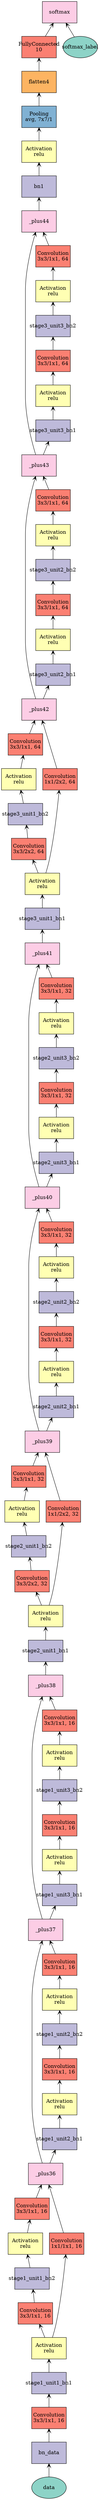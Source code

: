 digraph model_network {
	data [label=data fillcolor="#8dd3c7" fixedsize=true height=0.8034 shape=oval style=filled width=1.3]
	bn_data [label=bn_data fillcolor="#bebada" fixedsize=true height=0.8034 shape=box style=filled width=1.3]
	conv0 [label="Convolution\n3x3/1x1, 16" fillcolor="#fb8072" fixedsize=true height=0.8034 shape=box style=filled width=1.3]
	stage1_unit1_bn1 [label=stage1_unit1_bn1 fillcolor="#bebada" fixedsize=true height=0.8034 shape=box style=filled width=1.3]
	stage1_unit1_relu1 [label="Activation\nrelu" fillcolor="#ffffb3" fixedsize=true height=0.8034 shape=box style=filled width=1.3]
	stage1_unit1_conv1 [label="Convolution\n3x3/1x1, 16" fillcolor="#fb8072" fixedsize=true height=0.8034 shape=box style=filled width=1.3]
	stage1_unit1_bn2 [label=stage1_unit1_bn2 fillcolor="#bebada" fixedsize=true height=0.8034 shape=box style=filled width=1.3]
	stage1_unit1_relu2 [label="Activation\nrelu" fillcolor="#ffffb3" fixedsize=true height=0.8034 shape=box style=filled width=1.3]
	stage1_unit1_conv2 [label="Convolution\n3x3/1x1, 16" fillcolor="#fb8072" fixedsize=true height=0.8034 shape=box style=filled width=1.3]
	stage1_unit1_sc [label="Convolution\n1x1/1x1, 16" fillcolor="#fb8072" fixedsize=true height=0.8034 shape=box style=filled width=1.3]
	_plus36 [label=_plus36 fillcolor="#fccde5" fixedsize=true height=0.8034 shape=box style=filled width=1.3]
	stage1_unit2_bn1 [label=stage1_unit2_bn1 fillcolor="#bebada" fixedsize=true height=0.8034 shape=box style=filled width=1.3]
	stage1_unit2_relu1 [label="Activation\nrelu" fillcolor="#ffffb3" fixedsize=true height=0.8034 shape=box style=filled width=1.3]
	stage1_unit2_conv1 [label="Convolution\n3x3/1x1, 16" fillcolor="#fb8072" fixedsize=true height=0.8034 shape=box style=filled width=1.3]
	stage1_unit2_bn2 [label=stage1_unit2_bn2 fillcolor="#bebada" fixedsize=true height=0.8034 shape=box style=filled width=1.3]
	stage1_unit2_relu2 [label="Activation\nrelu" fillcolor="#ffffb3" fixedsize=true height=0.8034 shape=box style=filled width=1.3]
	stage1_unit2_conv2 [label="Convolution\n3x3/1x1, 16" fillcolor="#fb8072" fixedsize=true height=0.8034 shape=box style=filled width=1.3]
	_plus37 [label=_plus37 fillcolor="#fccde5" fixedsize=true height=0.8034 shape=box style=filled width=1.3]
	stage1_unit3_bn1 [label=stage1_unit3_bn1 fillcolor="#bebada" fixedsize=true height=0.8034 shape=box style=filled width=1.3]
	stage1_unit3_relu1 [label="Activation\nrelu" fillcolor="#ffffb3" fixedsize=true height=0.8034 shape=box style=filled width=1.3]
	stage1_unit3_conv1 [label="Convolution\n3x3/1x1, 16" fillcolor="#fb8072" fixedsize=true height=0.8034 shape=box style=filled width=1.3]
	stage1_unit3_bn2 [label=stage1_unit3_bn2 fillcolor="#bebada" fixedsize=true height=0.8034 shape=box style=filled width=1.3]
	stage1_unit3_relu2 [label="Activation\nrelu" fillcolor="#ffffb3" fixedsize=true height=0.8034 shape=box style=filled width=1.3]
	stage1_unit3_conv2 [label="Convolution\n3x3/1x1, 16" fillcolor="#fb8072" fixedsize=true height=0.8034 shape=box style=filled width=1.3]
	_plus38 [label=_plus38 fillcolor="#fccde5" fixedsize=true height=0.8034 shape=box style=filled width=1.3]
	stage2_unit1_bn1 [label=stage2_unit1_bn1 fillcolor="#bebada" fixedsize=true height=0.8034 shape=box style=filled width=1.3]
	stage2_unit1_relu1 [label="Activation\nrelu" fillcolor="#ffffb3" fixedsize=true height=0.8034 shape=box style=filled width=1.3]
	stage2_unit1_conv1 [label="Convolution\n3x3/2x2, 32" fillcolor="#fb8072" fixedsize=true height=0.8034 shape=box style=filled width=1.3]
	stage2_unit1_bn2 [label=stage2_unit1_bn2 fillcolor="#bebada" fixedsize=true height=0.8034 shape=box style=filled width=1.3]
	stage2_unit1_relu2 [label="Activation\nrelu" fillcolor="#ffffb3" fixedsize=true height=0.8034 shape=box style=filled width=1.3]
	stage2_unit1_conv2 [label="Convolution\n3x3/1x1, 32" fillcolor="#fb8072" fixedsize=true height=0.8034 shape=box style=filled width=1.3]
	stage2_unit1_sc [label="Convolution\n1x1/2x2, 32" fillcolor="#fb8072" fixedsize=true height=0.8034 shape=box style=filled width=1.3]
	_plus39 [label=_plus39 fillcolor="#fccde5" fixedsize=true height=0.8034 shape=box style=filled width=1.3]
	stage2_unit2_bn1 [label=stage2_unit2_bn1 fillcolor="#bebada" fixedsize=true height=0.8034 shape=box style=filled width=1.3]
	stage2_unit2_relu1 [label="Activation\nrelu" fillcolor="#ffffb3" fixedsize=true height=0.8034 shape=box style=filled width=1.3]
	stage2_unit2_conv1 [label="Convolution\n3x3/1x1, 32" fillcolor="#fb8072" fixedsize=true height=0.8034 shape=box style=filled width=1.3]
	stage2_unit2_bn2 [label=stage2_unit2_bn2 fillcolor="#bebada" fixedsize=true height=0.8034 shape=box style=filled width=1.3]
	stage2_unit2_relu2 [label="Activation\nrelu" fillcolor="#ffffb3" fixedsize=true height=0.8034 shape=box style=filled width=1.3]
	stage2_unit2_conv2 [label="Convolution\n3x3/1x1, 32" fillcolor="#fb8072" fixedsize=true height=0.8034 shape=box style=filled width=1.3]
	_plus40 [label=_plus40 fillcolor="#fccde5" fixedsize=true height=0.8034 shape=box style=filled width=1.3]
	stage2_unit3_bn1 [label=stage2_unit3_bn1 fillcolor="#bebada" fixedsize=true height=0.8034 shape=box style=filled width=1.3]
	stage2_unit3_relu1 [label="Activation\nrelu" fillcolor="#ffffb3" fixedsize=true height=0.8034 shape=box style=filled width=1.3]
	stage2_unit3_conv1 [label="Convolution\n3x3/1x1, 32" fillcolor="#fb8072" fixedsize=true height=0.8034 shape=box style=filled width=1.3]
	stage2_unit3_bn2 [label=stage2_unit3_bn2 fillcolor="#bebada" fixedsize=true height=0.8034 shape=box style=filled width=1.3]
	stage2_unit3_relu2 [label="Activation\nrelu" fillcolor="#ffffb3" fixedsize=true height=0.8034 shape=box style=filled width=1.3]
	stage2_unit3_conv2 [label="Convolution\n3x3/1x1, 32" fillcolor="#fb8072" fixedsize=true height=0.8034 shape=box style=filled width=1.3]
	_plus41 [label=_plus41 fillcolor="#fccde5" fixedsize=true height=0.8034 shape=box style=filled width=1.3]
	stage3_unit1_bn1 [label=stage3_unit1_bn1 fillcolor="#bebada" fixedsize=true height=0.8034 shape=box style=filled width=1.3]
	stage3_unit1_relu1 [label="Activation\nrelu" fillcolor="#ffffb3" fixedsize=true height=0.8034 shape=box style=filled width=1.3]
	stage3_unit1_conv1 [label="Convolution\n3x3/2x2, 64" fillcolor="#fb8072" fixedsize=true height=0.8034 shape=box style=filled width=1.3]
	stage3_unit1_bn2 [label=stage3_unit1_bn2 fillcolor="#bebada" fixedsize=true height=0.8034 shape=box style=filled width=1.3]
	stage3_unit1_relu2 [label="Activation\nrelu" fillcolor="#ffffb3" fixedsize=true height=0.8034 shape=box style=filled width=1.3]
	stage3_unit1_conv2 [label="Convolution\n3x3/1x1, 64" fillcolor="#fb8072" fixedsize=true height=0.8034 shape=box style=filled width=1.3]
	stage3_unit1_sc [label="Convolution\n1x1/2x2, 64" fillcolor="#fb8072" fixedsize=true height=0.8034 shape=box style=filled width=1.3]
	_plus42 [label=_plus42 fillcolor="#fccde5" fixedsize=true height=0.8034 shape=box style=filled width=1.3]
	stage3_unit2_bn1 [label=stage3_unit2_bn1 fillcolor="#bebada" fixedsize=true height=0.8034 shape=box style=filled width=1.3]
	stage3_unit2_relu1 [label="Activation\nrelu" fillcolor="#ffffb3" fixedsize=true height=0.8034 shape=box style=filled width=1.3]
	stage3_unit2_conv1 [label="Convolution\n3x3/1x1, 64" fillcolor="#fb8072" fixedsize=true height=0.8034 shape=box style=filled width=1.3]
	stage3_unit2_bn2 [label=stage3_unit2_bn2 fillcolor="#bebada" fixedsize=true height=0.8034 shape=box style=filled width=1.3]
	stage3_unit2_relu2 [label="Activation\nrelu" fillcolor="#ffffb3" fixedsize=true height=0.8034 shape=box style=filled width=1.3]
	stage3_unit2_conv2 [label="Convolution\n3x3/1x1, 64" fillcolor="#fb8072" fixedsize=true height=0.8034 shape=box style=filled width=1.3]
	_plus43 [label=_plus43 fillcolor="#fccde5" fixedsize=true height=0.8034 shape=box style=filled width=1.3]
	stage3_unit3_bn1 [label=stage3_unit3_bn1 fillcolor="#bebada" fixedsize=true height=0.8034 shape=box style=filled width=1.3]
	stage3_unit3_relu1 [label="Activation\nrelu" fillcolor="#ffffb3" fixedsize=true height=0.8034 shape=box style=filled width=1.3]
	stage3_unit3_conv1 [label="Convolution\n3x3/1x1, 64" fillcolor="#fb8072" fixedsize=true height=0.8034 shape=box style=filled width=1.3]
	stage3_unit3_bn2 [label=stage3_unit3_bn2 fillcolor="#bebada" fixedsize=true height=0.8034 shape=box style=filled width=1.3]
	stage3_unit3_relu2 [label="Activation\nrelu" fillcolor="#ffffb3" fixedsize=true height=0.8034 shape=box style=filled width=1.3]
	stage3_unit3_conv2 [label="Convolution\n3x3/1x1, 64" fillcolor="#fb8072" fixedsize=true height=0.8034 shape=box style=filled width=1.3]
	_plus44 [label=_plus44 fillcolor="#fccde5" fixedsize=true height=0.8034 shape=box style=filled width=1.3]
	bn1 [label=bn1 fillcolor="#bebada" fixedsize=true height=0.8034 shape=box style=filled width=1.3]
	relu1 [label="Activation\nrelu" fillcolor="#ffffb3" fixedsize=true height=0.8034 shape=box style=filled width=1.3]
	pool1 [label="Pooling\navg, 7x7/1" fillcolor="#80b1d3" fixedsize=true height=0.8034 shape=box style=filled width=1.3]
	flatten4 [label=flatten4 fillcolor="#fdb462" fixedsize=true height=0.8034 shape=box style=filled width=1.3]
	fc1 [label="FullyConnected\n10" fillcolor="#fb8072" fixedsize=true height=0.8034 shape=box style=filled width=1.3]
	softmax_label [label=softmax_label fillcolor="#8dd3c7" fixedsize=true height=0.8034 shape=oval style=filled width=1.3]
	softmax [label=softmax fillcolor="#fccde5" fixedsize=true height=0.8034 shape=box style=filled width=1.3]
	bn_data -> data [arrowtail=open dir=back]
	conv0 -> bn_data [arrowtail=open dir=back]
	stage1_unit1_bn1 -> conv0 [arrowtail=open dir=back]
	stage1_unit1_relu1 -> stage1_unit1_bn1 [arrowtail=open dir=back]
	stage1_unit1_conv1 -> stage1_unit1_relu1 [arrowtail=open dir=back]
	stage1_unit1_bn2 -> stage1_unit1_conv1 [arrowtail=open dir=back]
	stage1_unit1_relu2 -> stage1_unit1_bn2 [arrowtail=open dir=back]
	stage1_unit1_conv2 -> stage1_unit1_relu2 [arrowtail=open dir=back]
	stage1_unit1_sc -> stage1_unit1_relu1 [arrowtail=open dir=back]
	_plus36 -> stage1_unit1_conv2 [arrowtail=open dir=back]
	_plus36 -> stage1_unit1_sc [arrowtail=open dir=back]
	stage1_unit2_bn1 -> _plus36 [arrowtail=open dir=back]
	stage1_unit2_relu1 -> stage1_unit2_bn1 [arrowtail=open dir=back]
	stage1_unit2_conv1 -> stage1_unit2_relu1 [arrowtail=open dir=back]
	stage1_unit2_bn2 -> stage1_unit2_conv1 [arrowtail=open dir=back]
	stage1_unit2_relu2 -> stage1_unit2_bn2 [arrowtail=open dir=back]
	stage1_unit2_conv2 -> stage1_unit2_relu2 [arrowtail=open dir=back]
	_plus37 -> stage1_unit2_conv2 [arrowtail=open dir=back]
	_plus37 -> _plus36 [arrowtail=open dir=back]
	stage1_unit3_bn1 -> _plus37 [arrowtail=open dir=back]
	stage1_unit3_relu1 -> stage1_unit3_bn1 [arrowtail=open dir=back]
	stage1_unit3_conv1 -> stage1_unit3_relu1 [arrowtail=open dir=back]
	stage1_unit3_bn2 -> stage1_unit3_conv1 [arrowtail=open dir=back]
	stage1_unit3_relu2 -> stage1_unit3_bn2 [arrowtail=open dir=back]
	stage1_unit3_conv2 -> stage1_unit3_relu2 [arrowtail=open dir=back]
	_plus38 -> stage1_unit3_conv2 [arrowtail=open dir=back]
	_plus38 -> _plus37 [arrowtail=open dir=back]
	stage2_unit1_bn1 -> _plus38 [arrowtail=open dir=back]
	stage2_unit1_relu1 -> stage2_unit1_bn1 [arrowtail=open dir=back]
	stage2_unit1_conv1 -> stage2_unit1_relu1 [arrowtail=open dir=back]
	stage2_unit1_bn2 -> stage2_unit1_conv1 [arrowtail=open dir=back]
	stage2_unit1_relu2 -> stage2_unit1_bn2 [arrowtail=open dir=back]
	stage2_unit1_conv2 -> stage2_unit1_relu2 [arrowtail=open dir=back]
	stage2_unit1_sc -> stage2_unit1_relu1 [arrowtail=open dir=back]
	_plus39 -> stage2_unit1_conv2 [arrowtail=open dir=back]
	_plus39 -> stage2_unit1_sc [arrowtail=open dir=back]
	stage2_unit2_bn1 -> _plus39 [arrowtail=open dir=back]
	stage2_unit2_relu1 -> stage2_unit2_bn1 [arrowtail=open dir=back]
	stage2_unit2_conv1 -> stage2_unit2_relu1 [arrowtail=open dir=back]
	stage2_unit2_bn2 -> stage2_unit2_conv1 [arrowtail=open dir=back]
	stage2_unit2_relu2 -> stage2_unit2_bn2 [arrowtail=open dir=back]
	stage2_unit2_conv2 -> stage2_unit2_relu2 [arrowtail=open dir=back]
	_plus40 -> stage2_unit2_conv2 [arrowtail=open dir=back]
	_plus40 -> _plus39 [arrowtail=open dir=back]
	stage2_unit3_bn1 -> _plus40 [arrowtail=open dir=back]
	stage2_unit3_relu1 -> stage2_unit3_bn1 [arrowtail=open dir=back]
	stage2_unit3_conv1 -> stage2_unit3_relu1 [arrowtail=open dir=back]
	stage2_unit3_bn2 -> stage2_unit3_conv1 [arrowtail=open dir=back]
	stage2_unit3_relu2 -> stage2_unit3_bn2 [arrowtail=open dir=back]
	stage2_unit3_conv2 -> stage2_unit3_relu2 [arrowtail=open dir=back]
	_plus41 -> stage2_unit3_conv2 [arrowtail=open dir=back]
	_plus41 -> _plus40 [arrowtail=open dir=back]
	stage3_unit1_bn1 -> _plus41 [arrowtail=open dir=back]
	stage3_unit1_relu1 -> stage3_unit1_bn1 [arrowtail=open dir=back]
	stage3_unit1_conv1 -> stage3_unit1_relu1 [arrowtail=open dir=back]
	stage3_unit1_bn2 -> stage3_unit1_conv1 [arrowtail=open dir=back]
	stage3_unit1_relu2 -> stage3_unit1_bn2 [arrowtail=open dir=back]
	stage3_unit1_conv2 -> stage3_unit1_relu2 [arrowtail=open dir=back]
	stage3_unit1_sc -> stage3_unit1_relu1 [arrowtail=open dir=back]
	_plus42 -> stage3_unit1_conv2 [arrowtail=open dir=back]
	_plus42 -> stage3_unit1_sc [arrowtail=open dir=back]
	stage3_unit2_bn1 -> _plus42 [arrowtail=open dir=back]
	stage3_unit2_relu1 -> stage3_unit2_bn1 [arrowtail=open dir=back]
	stage3_unit2_conv1 -> stage3_unit2_relu1 [arrowtail=open dir=back]
	stage3_unit2_bn2 -> stage3_unit2_conv1 [arrowtail=open dir=back]
	stage3_unit2_relu2 -> stage3_unit2_bn2 [arrowtail=open dir=back]
	stage3_unit2_conv2 -> stage3_unit2_relu2 [arrowtail=open dir=back]
	_plus43 -> stage3_unit2_conv2 [arrowtail=open dir=back]
	_plus43 -> _plus42 [arrowtail=open dir=back]
	stage3_unit3_bn1 -> _plus43 [arrowtail=open dir=back]
	stage3_unit3_relu1 -> stage3_unit3_bn1 [arrowtail=open dir=back]
	stage3_unit3_conv1 -> stage3_unit3_relu1 [arrowtail=open dir=back]
	stage3_unit3_bn2 -> stage3_unit3_conv1 [arrowtail=open dir=back]
	stage3_unit3_relu2 -> stage3_unit3_bn2 [arrowtail=open dir=back]
	stage3_unit3_conv2 -> stage3_unit3_relu2 [arrowtail=open dir=back]
	_plus44 -> stage3_unit3_conv2 [arrowtail=open dir=back]
	_plus44 -> _plus43 [arrowtail=open dir=back]
	bn1 -> _plus44 [arrowtail=open dir=back]
	relu1 -> bn1 [arrowtail=open dir=back]
	pool1 -> relu1 [arrowtail=open dir=back]
	flatten4 -> pool1 [arrowtail=open dir=back]
	fc1 -> flatten4 [arrowtail=open dir=back]
	softmax -> fc1 [arrowtail=open dir=back]
	softmax -> softmax_label [arrowtail=open dir=back]
}
